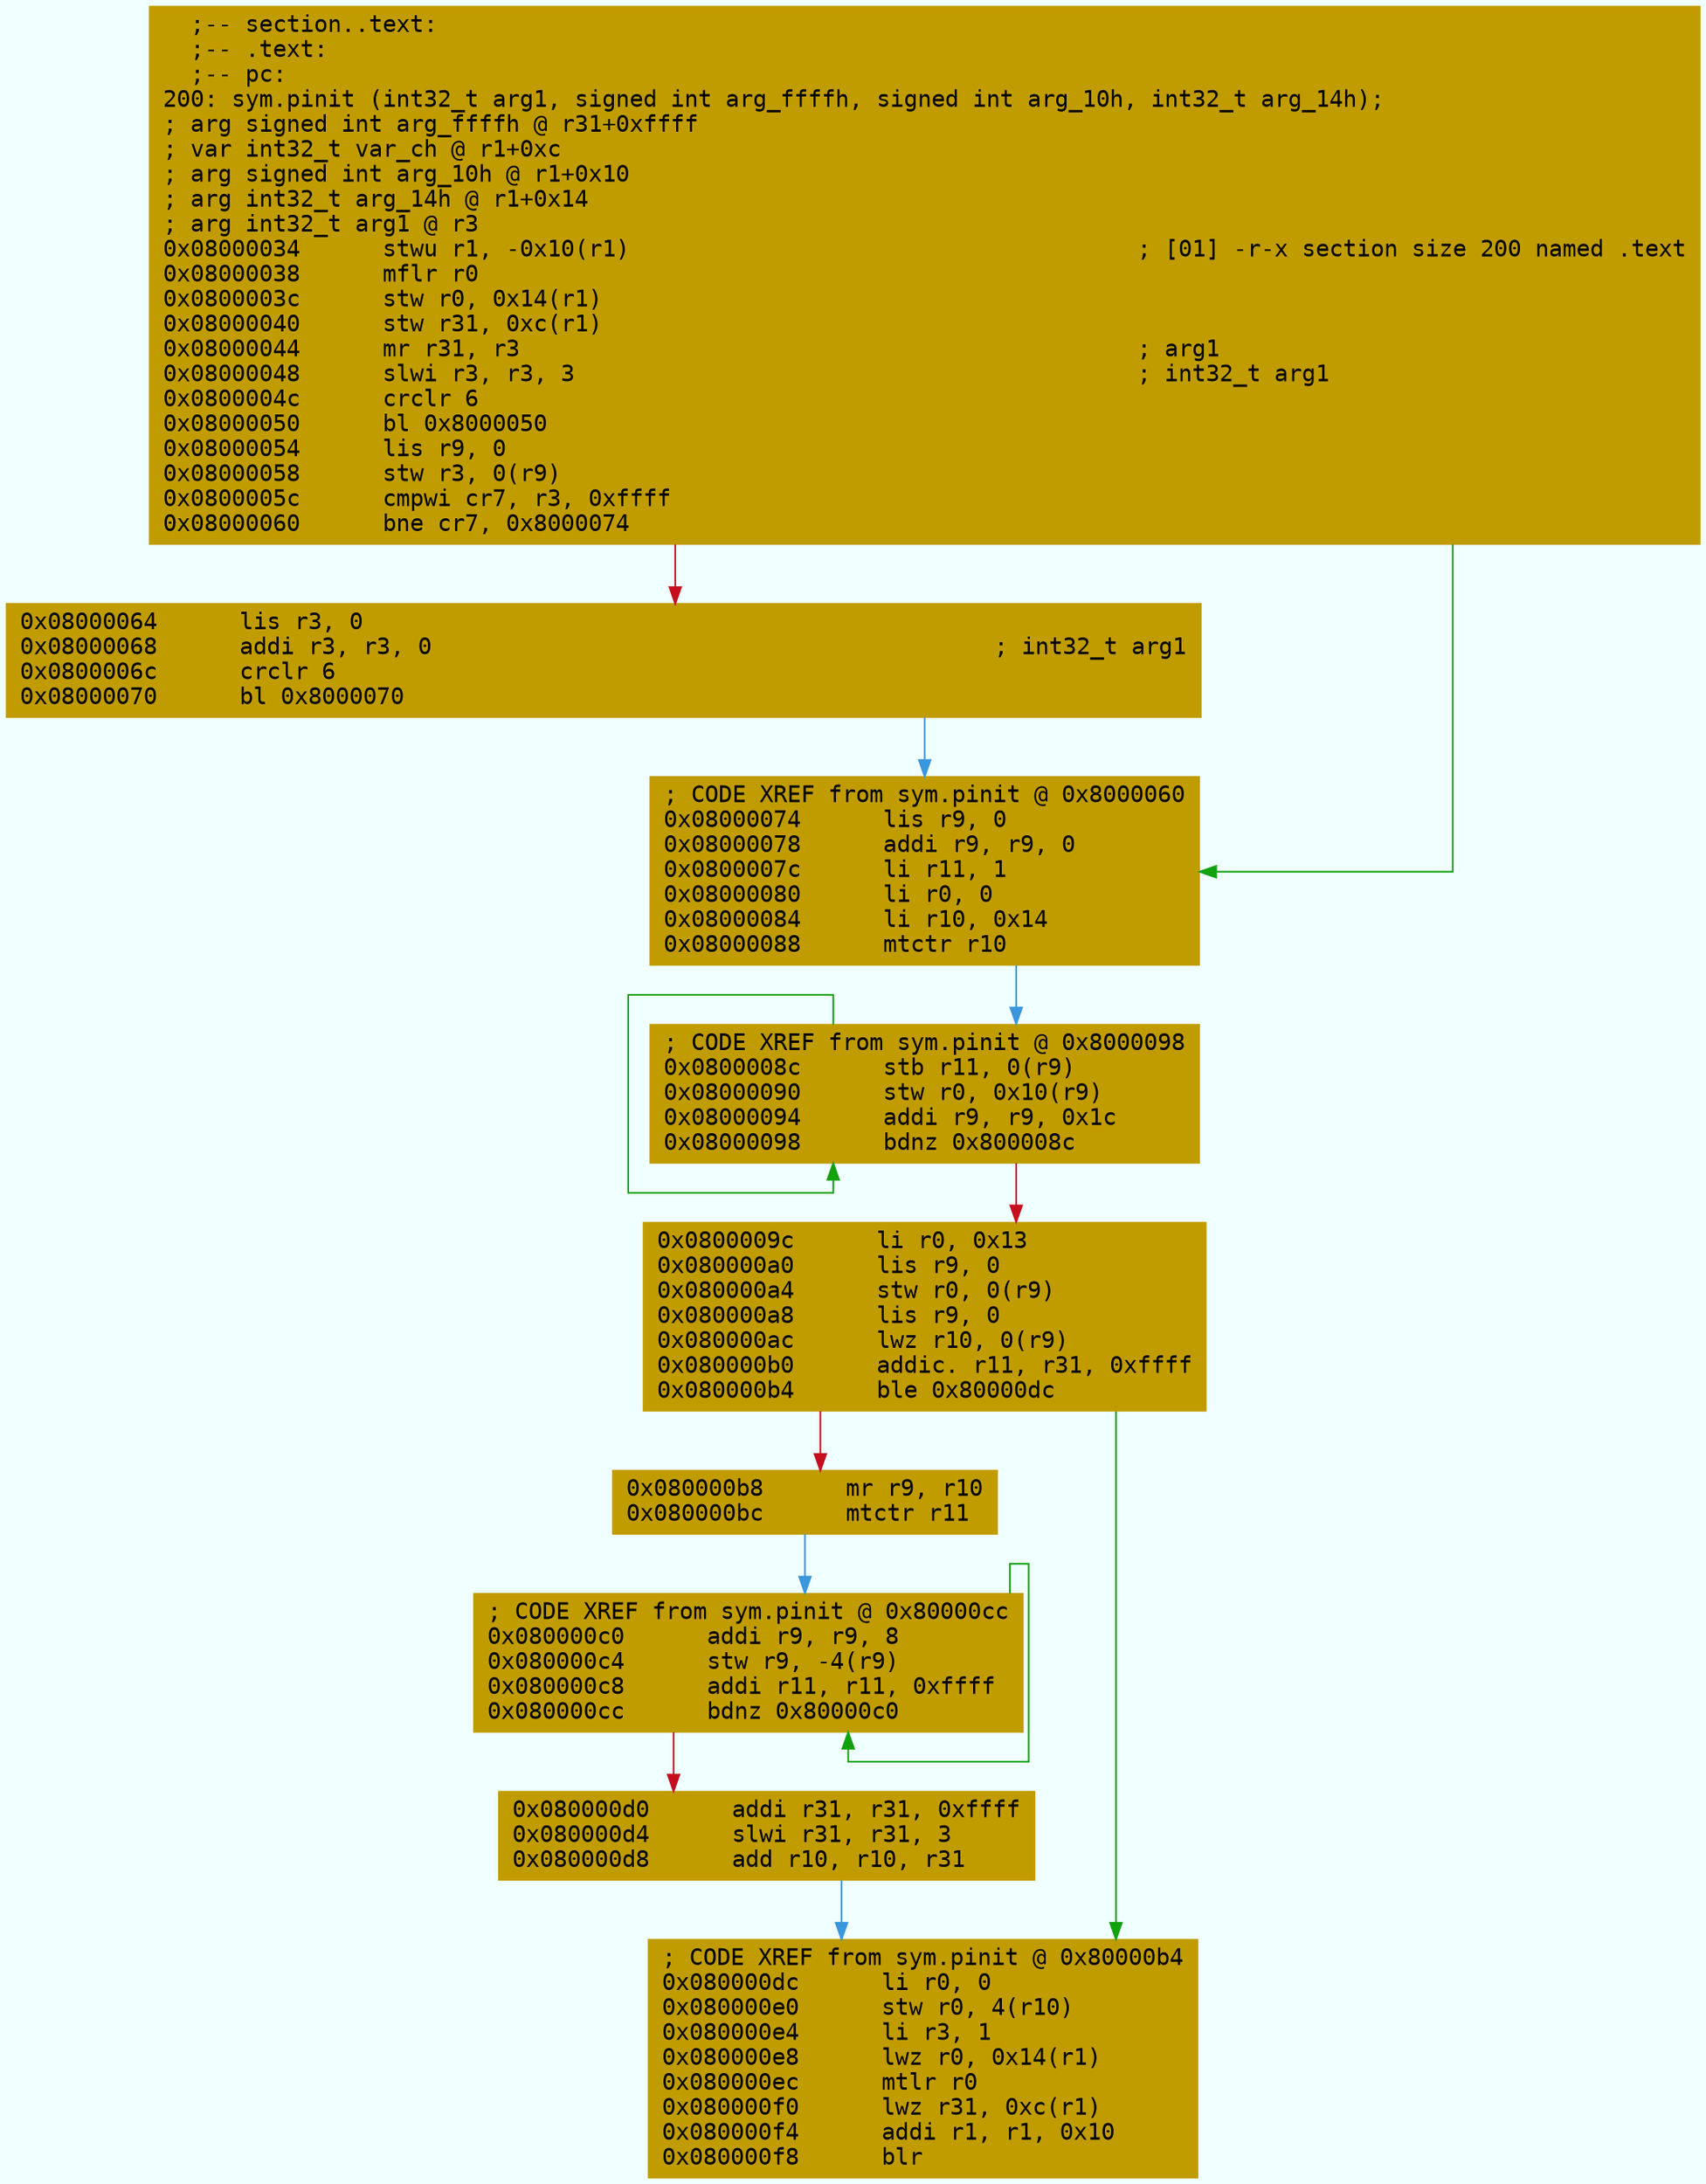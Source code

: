 digraph code {
	graph [bgcolor=azure fontsize=8 fontname="Courier" splines="ortho"];
	node [fillcolor=gray style=filled shape=box];
	edge [arrowhead="normal"];
	"0x08000034" [URL="sym.pinit/0x08000034", fillcolor="#c19c00",color="#c19c00", fontname="Courier",label="  ;-- section..text:\l  ;-- .text:\l  ;-- pc:\l200: sym.pinit (int32_t arg1, signed int arg_ffffh, signed int arg_10h, int32_t arg_14h);\l; arg signed int arg_ffffh @ r31+0xffff\l; var int32_t var_ch @ r1+0xc\l; arg signed int arg_10h @ r1+0x10\l; arg int32_t arg_14h @ r1+0x14\l; arg int32_t arg1 @ r3\l0x08000034      stwu r1, -0x10(r1)                                     ; [01] -r-x section size 200 named .text\l0x08000038      mflr r0\l0x0800003c      stw r0, 0x14(r1)\l0x08000040      stw r31, 0xc(r1)\l0x08000044      mr r31, r3                                             ; arg1\l0x08000048      slwi r3, r3, 3                                         ; int32_t arg1\l0x0800004c      crclr 6\l0x08000050      bl 0x8000050\l0x08000054      lis r9, 0\l0x08000058      stw r3, 0(r9)\l0x0800005c      cmpwi cr7, r3, 0xffff\l0x08000060      bne cr7, 0x8000074\l"]
	"0x08000064" [URL="sym.pinit/0x08000064", fillcolor="#c19c00",color="#c19c00", fontname="Courier",label="0x08000064      lis r3, 0\l0x08000068      addi r3, r3, 0                                         ; int32_t arg1\l0x0800006c      crclr 6\l0x08000070      bl 0x8000070\l"]
	"0x08000074" [URL="sym.pinit/0x08000074", fillcolor="#c19c00",color="#c19c00", fontname="Courier",label="; CODE XREF from sym.pinit @ 0x8000060\l0x08000074      lis r9, 0\l0x08000078      addi r9, r9, 0\l0x0800007c      li r11, 1\l0x08000080      li r0, 0\l0x08000084      li r10, 0x14\l0x08000088      mtctr r10\l"]
	"0x0800008c" [URL="sym.pinit/0x0800008c", fillcolor="#c19c00",color="#c19c00", fontname="Courier",label="; CODE XREF from sym.pinit @ 0x8000098\l0x0800008c      stb r11, 0(r9)\l0x08000090      stw r0, 0x10(r9)\l0x08000094      addi r9, r9, 0x1c\l0x08000098      bdnz 0x800008c\l"]
	"0x0800009c" [URL="sym.pinit/0x0800009c", fillcolor="#c19c00",color="#c19c00", fontname="Courier",label="0x0800009c      li r0, 0x13\l0x080000a0      lis r9, 0\l0x080000a4      stw r0, 0(r9)\l0x080000a8      lis r9, 0\l0x080000ac      lwz r10, 0(r9)\l0x080000b0      addic. r11, r31, 0xffff\l0x080000b4      ble 0x80000dc\l"]
	"0x080000b8" [URL="sym.pinit/0x080000b8", fillcolor="#c19c00",color="#c19c00", fontname="Courier",label="0x080000b8      mr r9, r10\l0x080000bc      mtctr r11\l"]
	"0x080000c0" [URL="sym.pinit/0x080000c0", fillcolor="#c19c00",color="#c19c00", fontname="Courier",label="; CODE XREF from sym.pinit @ 0x80000cc\l0x080000c0      addi r9, r9, 8\l0x080000c4      stw r9, -4(r9)\l0x080000c8      addi r11, r11, 0xffff\l0x080000cc      bdnz 0x80000c0\l"]
	"0x080000d0" [URL="sym.pinit/0x080000d0", fillcolor="#c19c00",color="#c19c00", fontname="Courier",label="0x080000d0      addi r31, r31, 0xffff\l0x080000d4      slwi r31, r31, 3\l0x080000d8      add r10, r10, r31\l"]
	"0x080000dc" [URL="sym.pinit/0x080000dc", fillcolor="#c19c00",color="#c19c00", fontname="Courier",label="; CODE XREF from sym.pinit @ 0x80000b4\l0x080000dc      li r0, 0\l0x080000e0      stw r0, 4(r10)\l0x080000e4      li r3, 1\l0x080000e8      lwz r0, 0x14(r1)\l0x080000ec      mtlr r0\l0x080000f0      lwz r31, 0xc(r1)\l0x080000f4      addi r1, r1, 0x10\l0x080000f8      blr\l"]
        "0x08000034" -> "0x08000074" [color="#13a10e"];
        "0x08000034" -> "0x08000064" [color="#c50f1f"];
        "0x08000064" -> "0x08000074" [color="#3a96dd"];
        "0x08000074" -> "0x0800008c" [color="#3a96dd"];
        "0x0800008c" -> "0x0800008c" [color="#13a10e"];
        "0x0800008c" -> "0x0800009c" [color="#c50f1f"];
        "0x0800009c" -> "0x080000dc" [color="#13a10e"];
        "0x0800009c" -> "0x080000b8" [color="#c50f1f"];
        "0x080000b8" -> "0x080000c0" [color="#3a96dd"];
        "0x080000c0" -> "0x080000c0" [color="#13a10e"];
        "0x080000c0" -> "0x080000d0" [color="#c50f1f"];
        "0x080000d0" -> "0x080000dc" [color="#3a96dd"];
}
